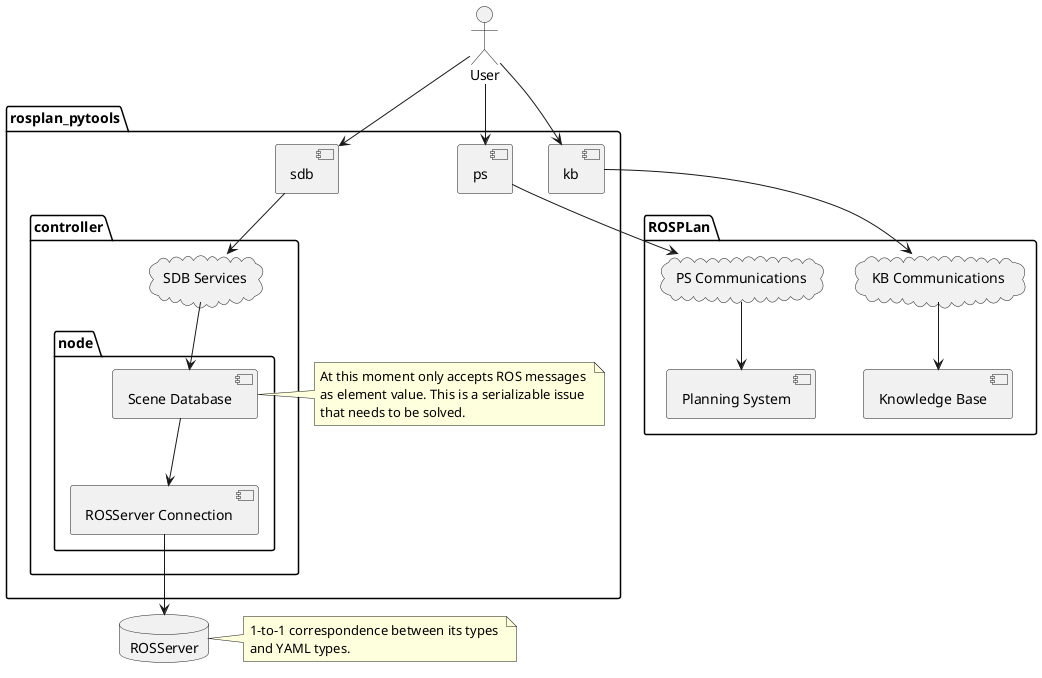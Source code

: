 
@startuml scene_databse_components

actor "User"
database "ROSServer"

package "rosplan_pytools" {

    [User] --> [kb]
    [User] --> [ps]
    [User] --> [sdb]

    package "controller" {
    
        [kb]
        [ps]
        [sdb]
        
        cloud "SDB Services"

        package "node" {
            [Scene Database]
            [ROSServer Connection]
        }
        
    }
    
    [sdb] --> [SDB Services]
    [SDB Services]--> [Scene Database]
    [Scene Database] --> [ROSServer Connection]

    note right of [Scene Database] 
        At this moment only accepts ROS messages 
        as element value. This is a serializable issue
        that needs to be solved.
    end note
    
}

package "ROSPLan" {

    cloud "KB Communications"
    [Knowledge Base]
    
    cloud "PS Communications"
    [Planning System]

    [kb] --> [KB Communications]
    [KB Communications] --> [Knowledge Base]
    [ps] --> [PS Communications]
    [PS Communications] --> [Planning System]

}

[ROSServer Connection] --> [ROSServer]

note right of ROSServer 
    1-to-1 correspondence between its types 
    and YAML types.
end note


@enduml
